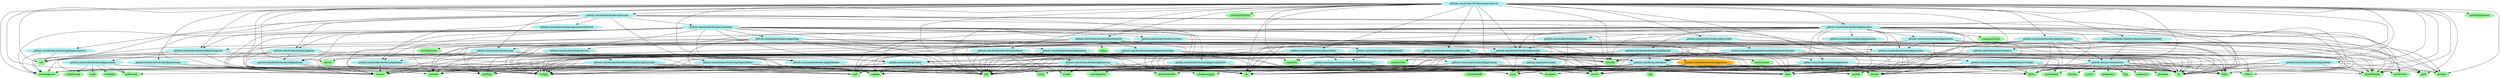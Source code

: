 digraph godep {
0 [label="bufio" style="filled" color="palegreen"];
1 [label="github.com/docker/docker/pkg/stringutils" style="filled" color="paleturquoise"];
1 -> 2;
1 -> 3;
1 -> 4;
1 -> 5;
1 -> 6;
7 [label="github.com/docker/docker/pkg/jsonmessage" style="filled" color="paleturquoise"];
7 -> 3;
7 -> 8;
7 -> 9;
7 -> 10;
7 -> 11;
7 -> 12;
7 -> 6;
7 -> 13;
14 [label="sync/atomic" style="filled" color="palegreen"];
15 [label="github.com/docker/docker/errors" style="filled" color="paleturquoise"];
15 -> 16;
15 -> 17;
18 [label="go/ast" style="filled" color="palegreen"];
19 [label="go/printer" style="filled" color="palegreen"];
20 [label="github.com/opencontainers/runc/libcontainer/cgroups" style="filled" color="paleturquoise"];
20 -> 0;
20 -> 8;
20 -> 21;
20 -> 11;
20 -> 22;
20 -> 23;
20 -> 24;
20 -> 25;
20 -> 26;
20 -> 6;
20 -> 13;
27 [label="net/http/httputil" style="filled" color="palegreen"];
12 [label="io" style="filled" color="palegreen"];
28 [label="os/signal" style="filled" color="palegreen"];
29 [label="mime" style="filled" color="palegreen"];
30 [label="crypto" style="filled" color="palegreen"];
31 [label="github.com/docker/docker/api/types" style="filled" color="paleturquoise"];
31 -> 0;
31 -> 32;
31 -> 33;
31 -> 34;
31 -> 35;
31 -> 36;
31 -> 37;
31 -> 38;
31 -> 12;
31 -> 39;
31 -> 24;
31 -> 13;
13 [label="time" style="filled" color="palegreen"];
40 [label="github.com/docker/docker/pkg/broadcaster" style="filled" color="paleturquoise"];
40 -> 12;
40 -> 41;
42 [label="text/tabwriter" style="filled" color="palegreen"];
2 [label="bytes" style="filled" color="palegreen"];
43 [label="github.com/docker/distribution/digest" style="filled" color="paleturquoise"];
43 -> 2;
43 -> 30;
43 -> 44;
43 -> 8;
43 -> 45;
43 -> 46;
43 -> 12;
43 -> 23;
43 -> 47;
43 -> 48;
43 -> 6;
43 -> 41;
6 [label="strings" style="filled" color="palegreen"];
49 [label="syscall" style="filled" color="palegreen"];
50 [label="path" style="filled" color="palegreen"];
51 [label="github.com/docker/docker/pkg/fileutils" style="filled" color="paleturquoise"];
51 -> 44;
51 -> 8;
51 -> 52;
51 -> 12;
51 -> 23;
51 -> 24;
51 -> 25;
51 -> 47;
51 -> 6;
51 -> 53;
54 [label="github.com/docker/docker/pkg/idtools" style="filled" color="paleturquoise"];
54 -> 0;
54 -> 8;
54 -> 55;
54 -> 24;
54 -> 56;
54 -> 25;
54 -> 48;
54 -> 26;
54 -> 6;
54 -> 49;
3 [label="encoding/json" style="filled" color="palegreen"];
26 [label="strconv" style="filled" color="palegreen"];
35 [label="github.com/docker/docker/pkg/nat" style="filled" color="paleturquoise"];
35 -> 8;
35 -> 57;
35 -> 39;
35 -> 48;
35 -> 26;
35 -> 6;
58 [label="github.com/docker/docker/pkg/homedir" style="filled" color="paleturquoise"];
58 -> 59;
58 -> 24;
58 -> 60;
59 [label="github.com/opencontainers/runc/libcontainer/user" style="filled" color="paleturquoise"];
59 -> 0;
59 -> 44;
59 -> 8;
59 -> 12;
59 -> 24;
59 -> 26;
59 -> 6;
59 -> 49;
55 [label="github.com/docker/docker/pkg/system" style="filled" color="paleturquoise"];
55 -> 0;
55 -> 44;
55 -> 11;
55 -> 12;
55 -> 24;
55 -> 25;
55 -> 26;
55 -> 6;
55 -> 49;
55 -> 13;
55 -> 61;
10 [label="github.com/docker/docker/pkg/term" style="filled" color="darkgoldenrod1"];
10 -> 44;
10 -> 12;
10 -> 24;
10 -> 28;
10 -> 49;
10 -> 61;
62 [label="github.com/docker/docker/pkg/integration" style="filled" color="paleturquoise"];
62 -> 63;
62 -> 2;
62 -> 3;
62 -> 44;
62 -> 8;
62 -> 1;
62 -> 64;
62 -> 12;
62 -> 24;
62 -> 56;
62 -> 25;
62 -> 65;
62 -> 6;
62 -> 49;
62 -> 13;
64 [label="github.com/go-check/check" style="filled" color="paleturquoise"];
64 -> 0;
64 -> 2;
64 -> 44;
64 -> 66;
64 -> 8;
64 -> 18;
64 -> 67;
64 -> 19;
64 -> 68;
64 -> 12;
64 -> 5;
64 -> 24;
64 -> 50;
64 -> 25;
64 -> 65;
64 -> 47;
64 -> 60;
64 -> 26;
64 -> 6;
64 -> 41;
64 -> 14;
64 -> 69;
64 -> 13;
70 [label="github.com/docker/docker/pkg/reexec" style="filled" color="paleturquoise"];
70 -> 8;
70 -> 24;
70 -> 56;
70 -> 25;
70 -> 49;
47 [label="regexp" style="filled" color="palegreen"];
34 [label="github.com/docker/docker/api/types/registry" style="filled" color="paleturquoise"];
34 -> 3;
34 -> 39;
71 [label="crypto/rand" style="filled" color="palegreen"];
72 [label="compress/bzip2" style="filled" color="palegreen"];
73 [label="github.com/docker/docker/pkg/pools" style="filled" color="paleturquoise"];
73 -> 0;
73 -> 74;
73 -> 12;
73 -> 41;
66 [label="flag" style="filled" color="palegreen"];
65 [label="reflect" style="filled" color="palegreen"];
75 [label="github.com/docker/docker/pkg/sysinfo" style="filled" color="paleturquoise"];
75 -> 52;
75 -> 57;
75 -> 20;
75 -> 23;
75 -> 24;
75 -> 50;
75 -> 6;
76 [label="github.com/docker/docker/integration-cli" style="filled" color="paleturquoise"];
76 -> 0;
76 -> 2;
76 -> 77;
76 -> 3;
76 -> 44;
76 -> 8;
76 -> 43;
76 -> 31;
76 -> 78;
76 -> 79;
76 -> 80;
76 -> 62;
76 -> 81;
76 -> 74;
76 -> 70;
76 -> 82;
76 -> 1;
76 -> 75;
76 -> 83;
76 -> 64;
76 -> 12;
76 -> 23;
76 -> 39;
76 -> 17;
76 -> 84;
76 -> 27;
76 -> 85;
76 -> 24;
76 -> 56;
76 -> 50;
76 -> 25;
76 -> 47;
76 -> 26;
76 -> 6;
76 -> 41;
76 -> 13;
77 [label="crypto/tls" style="filled" color="palegreen"];
44 [label="errors" style="filled" color="palegreen"];
46 [label="hash" style="filled" color="palegreen"];
39 [label="net" style="filled" color="palegreen"];
57 [label="github.com/docker/docker/pkg/parsers" style="filled" color="paleturquoise"];
57 -> 8;
57 -> 26;
57 -> 6;
24 [label="os" style="filled" color="palegreen"];
60 [label="runtime" style="filled" color="palegreen"];
4 [label="github.com/docker/docker/pkg/random" style="filled" color="paleturquoise"];
4 -> 71;
4 -> 12;
4 -> 86;
4 -> 87;
4 -> 5;
4 -> 41;
4 -> 13;
88 [label="github.com/docker/docker/volume" style="filled" color="paleturquoise"];
88 -> 8;
88 -> 52;
88 -> 15;
88 -> 55;
88 -> 24;
88 -> 25;
88 -> 60;
88 -> 6;
16 [label="github.com/docker/distribution/registry/api/errcode" style="filled" color="paleturquoise"];
16 -> 3;
16 -> 8;
16 -> 17;
16 -> 48;
16 -> 6;
16 -> 41;
89 [label="github.com/docker/docker/pkg/promise" style="filled" color="paleturquoise"];
69 [label="testing" style="filled" color="palegreen"];
90 [label="compress/gzip" style="filled" color="palegreen"];
61 [label="unsafe" style="filled" color="palegreen"];
87 [label="math/big" style="filled" color="palegreen"];
81 [label="github.com/docker/docker/pkg/integration/checker" style="filled" color="paleturquoise"];
81 -> 64;
81 -> 91;
45 [label="github.com/docker/docker/pkg/tarsum" style="filled" color="paleturquoise"];
45 -> 63;
45 -> 2;
45 -> 90;
45 -> 30;
45 -> 92;
45 -> 93;
45 -> 44;
45 -> 8;
45 -> 46;
45 -> 12;
45 -> 48;
45 -> 26;
45 -> 6;
36 [label="github.com/docker/docker/pkg/ulimit" style="filled" color="paleturquoise"];
36 -> 8;
36 -> 26;
36 -> 6;
74 [label="github.com/docker/docker/pkg/ioutils" style="filled" color="paleturquoise"];
74 -> 2;
74 -> 92;
74 -> 93;
74 -> 44;
74 -> 8;
74 -> 94;
74 -> 12;
74 -> 23;
74 -> 17;
74 -> 24;
74 -> 41;
25 [label="path/filepath" style="filled" color="palegreen"];
53 [label="text/scanner" style="filled" color="palegreen"];
37 [label="github.com/docker/docker/pkg/version" style="filled" color="paleturquoise"];
37 -> 26;
37 -> 6;
38 [label="github.com/docker/docker/runconfig" style="filled" color="paleturquoise"];
38 -> 3;
38 -> 8;
38 -> 78;
38 -> 95;
38 -> 40;
38 -> 74;
38 -> 96;
38 -> 21;
38 -> 35;
38 -> 57;
38 -> 97;
38 -> 1;
38 -> 36;
38 -> 88;
38 -> 11;
38 -> 12;
38 -> 23;
38 -> 50;
38 -> 60;
38 -> 26;
38 -> 6;
21 [label="github.com/docker/docker/pkg/mount" style="filled" color="paleturquoise"];
21 -> 0;
21 -> 8;
21 -> 12;
21 -> 24;
21 -> 6;
21 -> 49;
21 -> 13;
68 [label="go/token" style="filled" color="palegreen"];
22 [label="github.com/opencontainers/runc/libcontainer/configs" style="filled" color="paleturquoise"];
22 -> 2;
22 -> 3;
22 -> 8;
22 -> 24;
22 -> 56;
22 -> 49;
63 [label="archive/tar" style="filled" color="palegreen"];
93 [label="encoding/hex" style="filled" color="palegreen"];
33 [label="github.com/docker/docker/api/types/network" style="filled" color="paleturquoise"];
96 [label="github.com/docker/docker/pkg/mflag" style="filled" color="paleturquoise"];
96 -> 44;
96 -> 8;
96 -> 58;
96 -> 12;
96 -> 24;
96 -> 60;
96 -> 48;
96 -> 26;
96 -> 6;
96 -> 42;
96 -> 13;
9 [label="github.com/docker/docker/pkg/jsonlog" style="filled" color="paleturquoise"];
9 -> 2;
9 -> 3;
9 -> 44;
9 -> 8;
9 -> 13;
9 -> 98;
91 [label="github.com/vdemeester/shakers" style="filled" color="paleturquoise"];
91 -> 8;
91 -> 64;
91 -> 65;
91 -> 6;
91 -> 13;
92 [label="crypto/sha256" style="filled" color="palegreen"];
48 [label="sort" style="filled" color="palegreen"];
23 [label="io/ioutil" style="filled" color="palegreen"];
32 [label="github.com/docker/docker/api/types/filters" style="filled" color="paleturquoise"];
32 -> 3;
32 -> 44;
32 -> 8;
32 -> 47;
32 -> 6;
97 [label="github.com/docker/docker/pkg/signal" style="filled" color="paleturquoise"];
97 -> 8;
97 -> 52;
97 -> 24;
97 -> 28;
97 -> 60;
97 -> 26;
97 -> 6;
97 -> 14;
97 -> 49;
5 [label="math/rand" style="filled" color="palegreen"];
82 [label="github.com/docker/docker/pkg/sockets" style="filled" color="paleturquoise"];
82 -> 77;
82 -> 8;
82 -> 52;
82 -> 59;
82 -> 39;
82 -> 17;
82 -> 24;
82 -> 26;
82 -> 49;
82 -> 13;
83 [label="github.com/docker/docker/pkg/tlsconfig" style="filled" color="paleturquoise"];
83 -> 77;
83 -> 99;
83 -> 8;
83 -> 52;
83 -> 23;
83 -> 24;
99 [label="crypto/x509" style="filled" color="palegreen"];
95 [label="github.com/docker/docker/pkg/blkiodev" style="filled" color="paleturquoise"];
95 -> 8;
85 [label="net/url" style="filled" color="palegreen"];
94 [label="golang.org/x/net/context" style="filled" color="paleturquoise"];
94 -> 44;
94 -> 8;
94 -> 41;
94 -> 13;
17 [label="net/http" style="filled" color="palegreen"];
100 [label="log" style="filled" color="palegreen"];
80 [label="github.com/docker/docker/pkg/httputils" style="filled" color="paleturquoise"];
80 -> 44;
80 -> 8;
80 -> 52;
80 -> 7;
80 -> 12;
80 -> 29;
80 -> 17;
80 -> 47;
80 -> 6;
80 -> 13;
98 [label="unicode/utf8" style="filled" color="palegreen"];
67 [label="go/parser" style="filled" color="palegreen"];
8 [label="fmt" style="filled" color="palegreen"];
52 [label="github.com/Sirupsen/logrus" style="filled" color="paleturquoise"];
52 -> 0;
52 -> 2;
52 -> 3;
52 -> 8;
52 -> 12;
52 -> 100;
52 -> 24;
52 -> 60;
52 -> 48;
52 -> 6;
52 -> 41;
52 -> 49;
52 -> 13;
52 -> 61;
86 [label="math" style="filled" color="palegreen"];
56 [label="os/exec" style="filled" color="palegreen"];
84 [label="net/http/httptest" style="filled" color="palegreen"];
41 [label="sync" style="filled" color="palegreen"];
78 [label="github.com/docker/docker/opts" style="filled" color="paleturquoise"];
78 -> 0;
78 -> 8;
78 -> 95;
78 -> 36;
78 -> 11;
78 -> 39;
78 -> 85;
78 -> 24;
78 -> 47;
78 -> 60;
78 -> 26;
78 -> 6;
11 [label="github.com/docker/go-units" style="filled" color="paleturquoise"];
11 -> 8;
11 -> 47;
11 -> 26;
11 -> 6;
11 -> 13;
79 [label="github.com/docker/docker/pkg/archive" style="filled" color="paleturquoise"];
79 -> 63;
79 -> 0;
79 -> 2;
79 -> 72;
79 -> 90;
79 -> 44;
79 -> 8;
79 -> 52;
79 -> 51;
79 -> 54;
79 -> 74;
79 -> 73;
79 -> 89;
79 -> 55;
79 -> 12;
79 -> 23;
79 -> 24;
79 -> 56;
79 -> 25;
79 -> 60;
79 -> 48;
79 -> 6;
79 -> 49;
79 -> 13;
79 -> 61;
}
